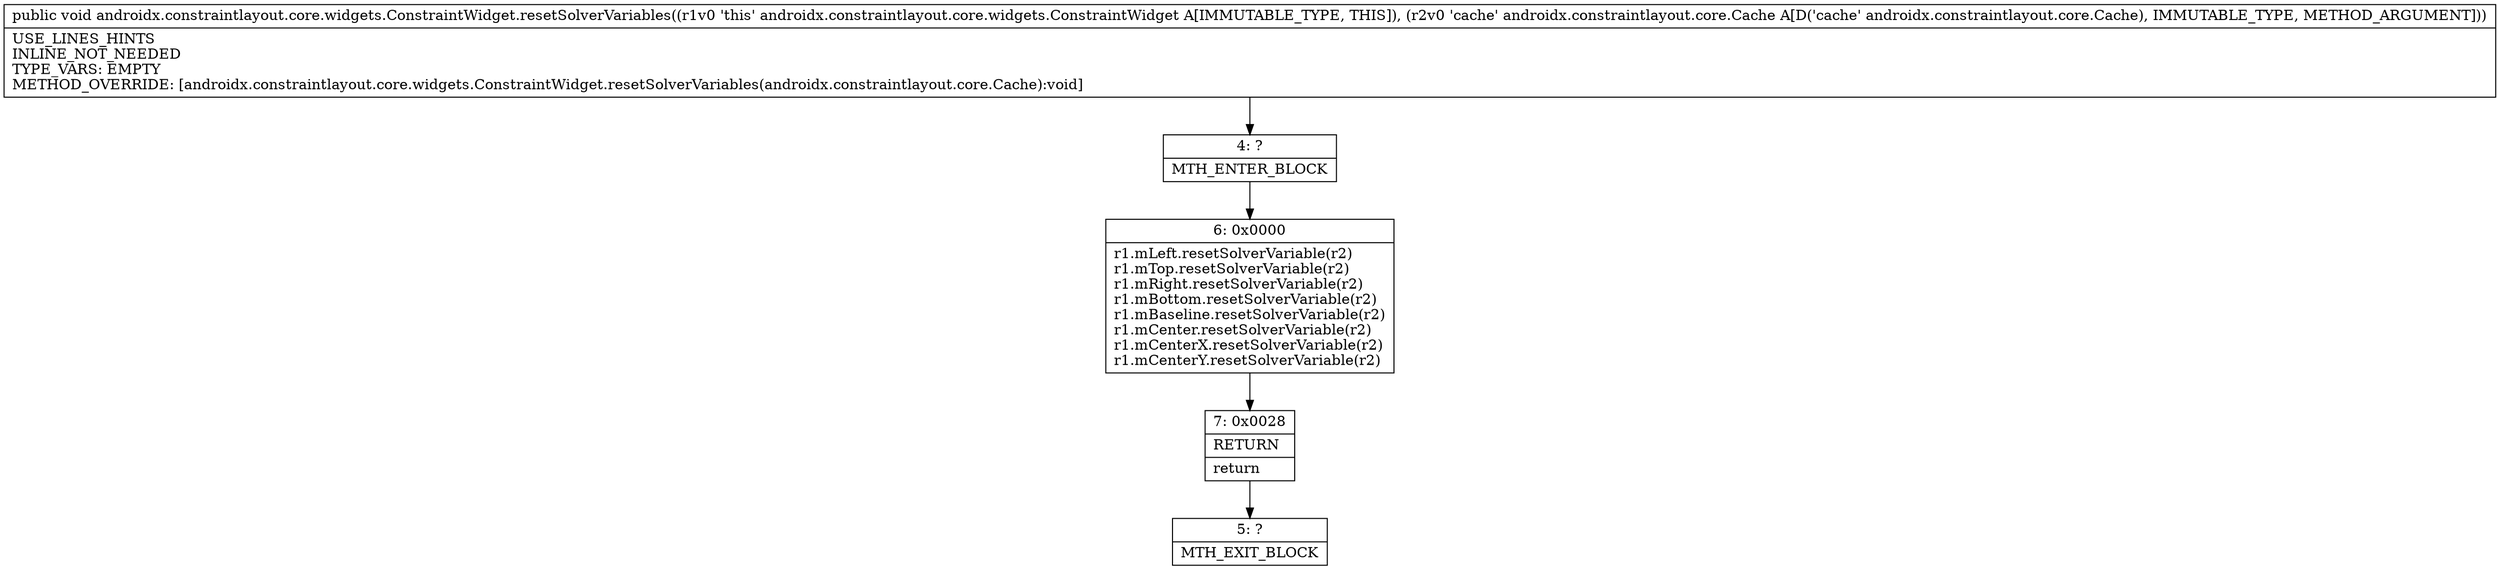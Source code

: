 digraph "CFG forandroidx.constraintlayout.core.widgets.ConstraintWidget.resetSolverVariables(Landroidx\/constraintlayout\/core\/Cache;)V" {
Node_4 [shape=record,label="{4\:\ ?|MTH_ENTER_BLOCK\l}"];
Node_6 [shape=record,label="{6\:\ 0x0000|r1.mLeft.resetSolverVariable(r2)\lr1.mTop.resetSolverVariable(r2)\lr1.mRight.resetSolverVariable(r2)\lr1.mBottom.resetSolverVariable(r2)\lr1.mBaseline.resetSolverVariable(r2)\lr1.mCenter.resetSolverVariable(r2)\lr1.mCenterX.resetSolverVariable(r2)\lr1.mCenterY.resetSolverVariable(r2)\l}"];
Node_7 [shape=record,label="{7\:\ 0x0028|RETURN\l|return\l}"];
Node_5 [shape=record,label="{5\:\ ?|MTH_EXIT_BLOCK\l}"];
MethodNode[shape=record,label="{public void androidx.constraintlayout.core.widgets.ConstraintWidget.resetSolverVariables((r1v0 'this' androidx.constraintlayout.core.widgets.ConstraintWidget A[IMMUTABLE_TYPE, THIS]), (r2v0 'cache' androidx.constraintlayout.core.Cache A[D('cache' androidx.constraintlayout.core.Cache), IMMUTABLE_TYPE, METHOD_ARGUMENT]))  | USE_LINES_HINTS\lINLINE_NOT_NEEDED\lTYPE_VARS: EMPTY\lMETHOD_OVERRIDE: [androidx.constraintlayout.core.widgets.ConstraintWidget.resetSolverVariables(androidx.constraintlayout.core.Cache):void]\l}"];
MethodNode -> Node_4;Node_4 -> Node_6;
Node_6 -> Node_7;
Node_7 -> Node_5;
}

